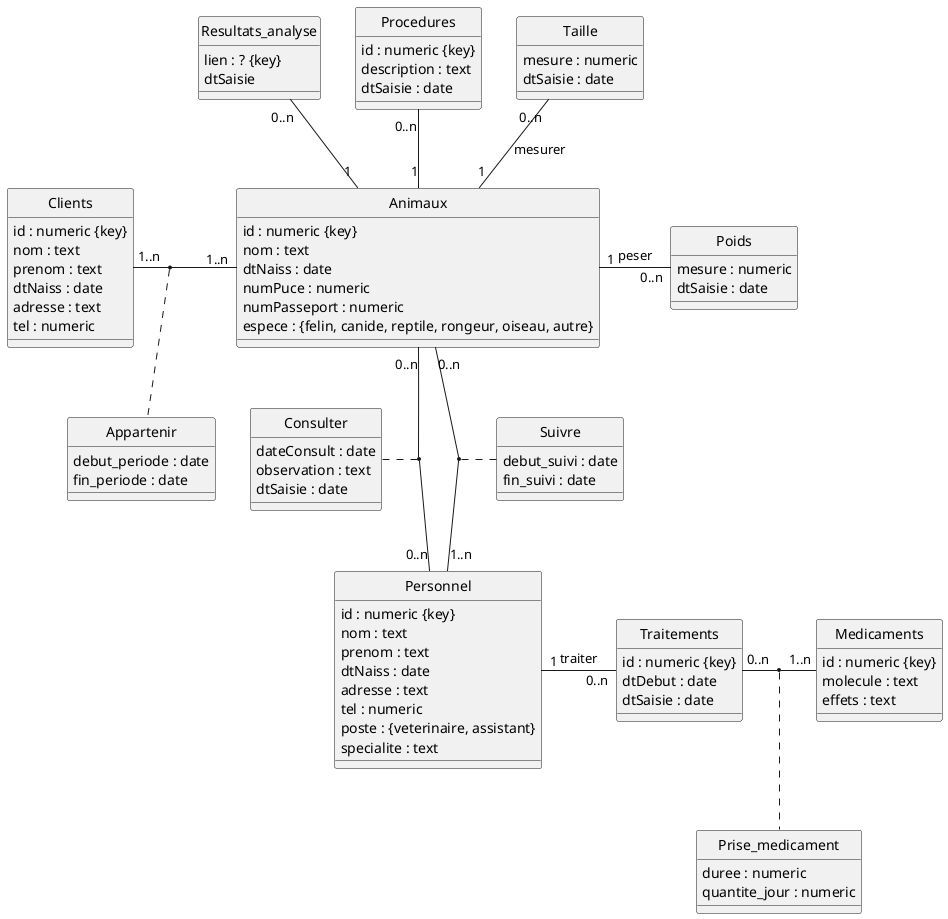 @startuml
hide circle

class Animaux {
  id : numeric {key}
  nom : text
  dtNaiss : date
  numPuce : numeric
  numPasseport : numeric
  espece : {felin, canide, reptile, rongeur, oiseau, autre}
}

class Clients {
  id : numeric {key}
  nom : text
  prenom : text
  dtNaiss : date
  adresse : text
  tel : numeric
}

class Personnel {
  id : numeric {key}
  nom : text
  prenom : text
  dtNaiss : date
  adresse : text
  tel : numeric
  poste : {veterinaire, assistant}
  specialite : text
}

class Medicaments {
  id : numeric {key}
  molecule : text
  effets : text
}

class Traitements {
  id : numeric {key}
  dtDebut : date
  dtSaisie : date
}

class Resultats_analyse {
  lien : ? {key}
  dtSaisie
}

class Consulter {
  dateConsult : date
  observation : text
  dtSaisie : date
}

class Procedures {
  id : numeric {key}
  description : text
  dtSaisie : date
}

class Poids {
  mesure : numeric
  dtSaisie : date
}

class Taille {
  mesure : numeric
  dtSaisie : date
}

class Appartenir {
  debut_periode : date
  fin_periode : date
}

class Prise_medicament {
  duree : numeric
  quantite_jour : numeric
}

class Suivre {
  debut_suivi : date
  fin_suivi : date
}

Clients "1..n" - "1..n" Animaux
(Animaux, Clients) .. Appartenir
Animaux "0..n" - "0..n" Personnel
(Animaux, Personnel) . Consulter
Personnel "1" - "0..n" Traitements : traiter
Animaux "0..n" -- "1..n" Personnel
(Animaux, Personnel) . Suivre
Animaux "1" - "0..n" Poids : peser
Taille "0..n" -- "1" Animaux : mesurer
Traitements "0..n" - "1..n" Medicaments
(Medicaments, Traitements) .. Prise_medicament
Resultats_analyse "0..n" -- "1" Animaux
Procedures "0..n" -- "1" Animaux

@enduml
